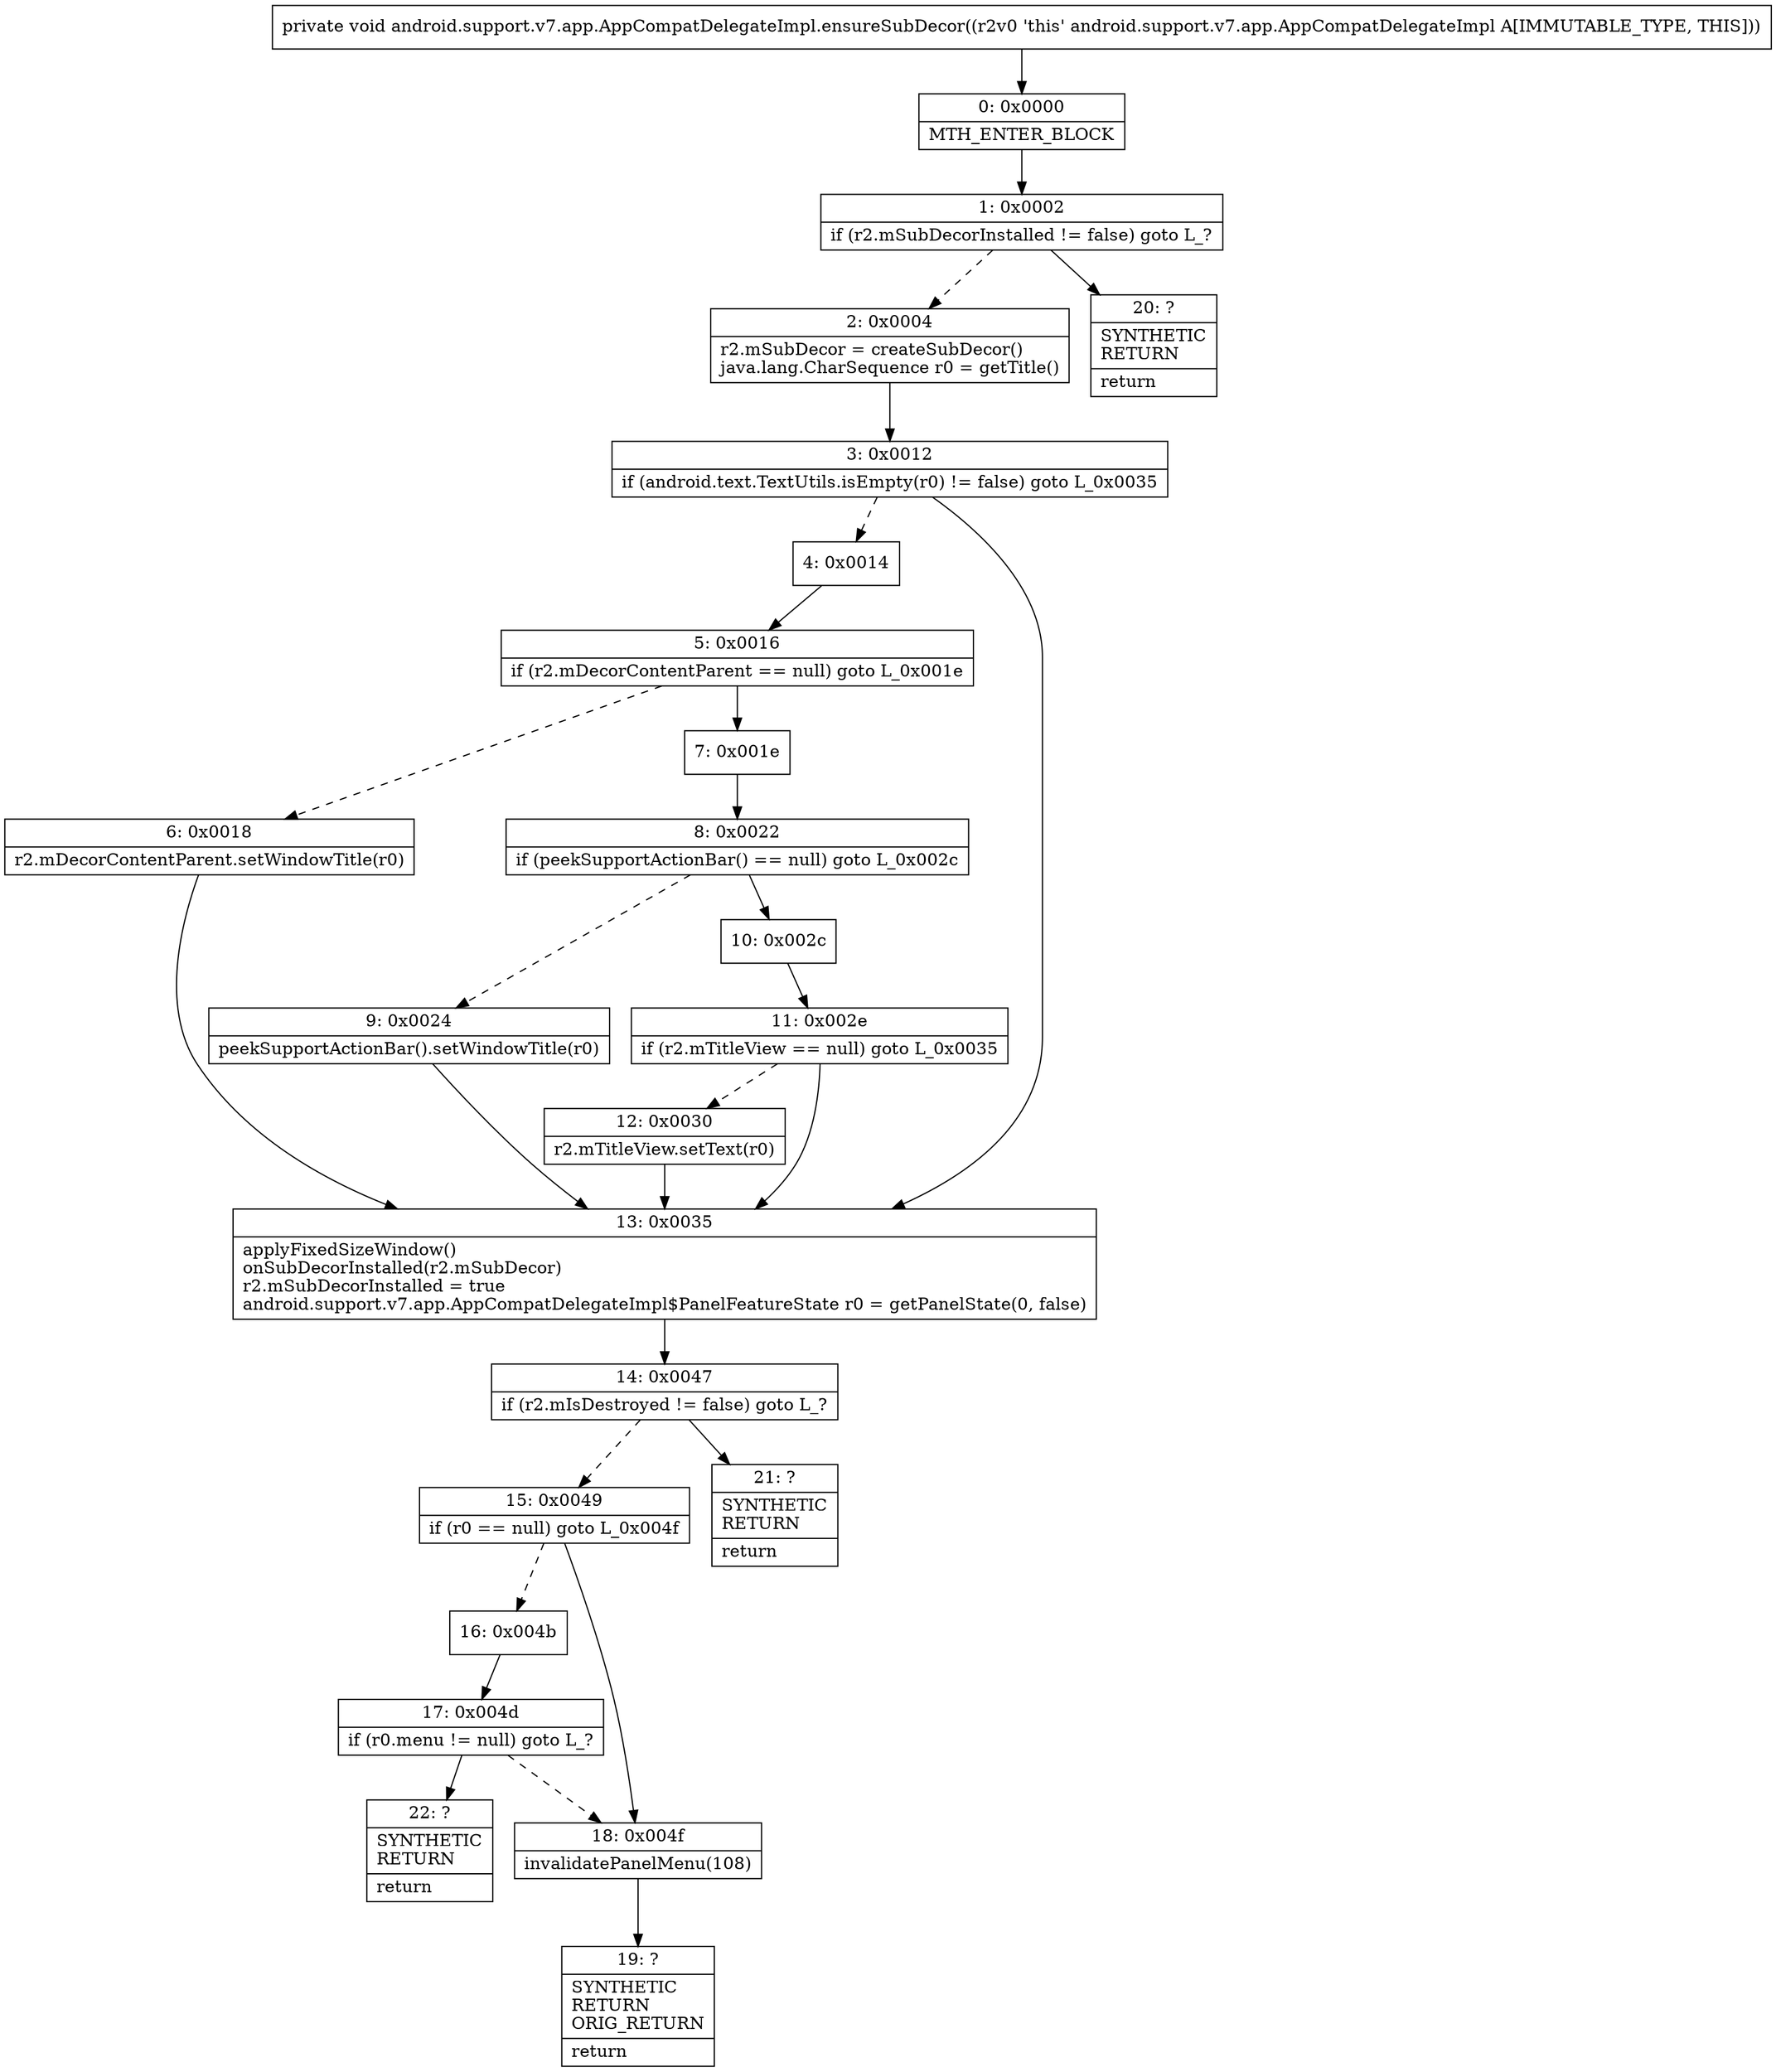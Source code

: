 digraph "CFG forandroid.support.v7.app.AppCompatDelegateImpl.ensureSubDecor()V" {
Node_0 [shape=record,label="{0\:\ 0x0000|MTH_ENTER_BLOCK\l}"];
Node_1 [shape=record,label="{1\:\ 0x0002|if (r2.mSubDecorInstalled != false) goto L_?\l}"];
Node_2 [shape=record,label="{2\:\ 0x0004|r2.mSubDecor = createSubDecor()\ljava.lang.CharSequence r0 = getTitle()\l}"];
Node_3 [shape=record,label="{3\:\ 0x0012|if (android.text.TextUtils.isEmpty(r0) != false) goto L_0x0035\l}"];
Node_4 [shape=record,label="{4\:\ 0x0014}"];
Node_5 [shape=record,label="{5\:\ 0x0016|if (r2.mDecorContentParent == null) goto L_0x001e\l}"];
Node_6 [shape=record,label="{6\:\ 0x0018|r2.mDecorContentParent.setWindowTitle(r0)\l}"];
Node_7 [shape=record,label="{7\:\ 0x001e}"];
Node_8 [shape=record,label="{8\:\ 0x0022|if (peekSupportActionBar() == null) goto L_0x002c\l}"];
Node_9 [shape=record,label="{9\:\ 0x0024|peekSupportActionBar().setWindowTitle(r0)\l}"];
Node_10 [shape=record,label="{10\:\ 0x002c}"];
Node_11 [shape=record,label="{11\:\ 0x002e|if (r2.mTitleView == null) goto L_0x0035\l}"];
Node_12 [shape=record,label="{12\:\ 0x0030|r2.mTitleView.setText(r0)\l}"];
Node_13 [shape=record,label="{13\:\ 0x0035|applyFixedSizeWindow()\lonSubDecorInstalled(r2.mSubDecor)\lr2.mSubDecorInstalled = true\landroid.support.v7.app.AppCompatDelegateImpl$PanelFeatureState r0 = getPanelState(0, false)\l}"];
Node_14 [shape=record,label="{14\:\ 0x0047|if (r2.mIsDestroyed != false) goto L_?\l}"];
Node_15 [shape=record,label="{15\:\ 0x0049|if (r0 == null) goto L_0x004f\l}"];
Node_16 [shape=record,label="{16\:\ 0x004b}"];
Node_17 [shape=record,label="{17\:\ 0x004d|if (r0.menu != null) goto L_?\l}"];
Node_18 [shape=record,label="{18\:\ 0x004f|invalidatePanelMenu(108)\l}"];
Node_19 [shape=record,label="{19\:\ ?|SYNTHETIC\lRETURN\lORIG_RETURN\l|return\l}"];
Node_20 [shape=record,label="{20\:\ ?|SYNTHETIC\lRETURN\l|return\l}"];
Node_21 [shape=record,label="{21\:\ ?|SYNTHETIC\lRETURN\l|return\l}"];
Node_22 [shape=record,label="{22\:\ ?|SYNTHETIC\lRETURN\l|return\l}"];
MethodNode[shape=record,label="{private void android.support.v7.app.AppCompatDelegateImpl.ensureSubDecor((r2v0 'this' android.support.v7.app.AppCompatDelegateImpl A[IMMUTABLE_TYPE, THIS])) }"];
MethodNode -> Node_0;
Node_0 -> Node_1;
Node_1 -> Node_2[style=dashed];
Node_1 -> Node_20;
Node_2 -> Node_3;
Node_3 -> Node_4[style=dashed];
Node_3 -> Node_13;
Node_4 -> Node_5;
Node_5 -> Node_6[style=dashed];
Node_5 -> Node_7;
Node_6 -> Node_13;
Node_7 -> Node_8;
Node_8 -> Node_9[style=dashed];
Node_8 -> Node_10;
Node_9 -> Node_13;
Node_10 -> Node_11;
Node_11 -> Node_12[style=dashed];
Node_11 -> Node_13;
Node_12 -> Node_13;
Node_13 -> Node_14;
Node_14 -> Node_15[style=dashed];
Node_14 -> Node_21;
Node_15 -> Node_16[style=dashed];
Node_15 -> Node_18;
Node_16 -> Node_17;
Node_17 -> Node_18[style=dashed];
Node_17 -> Node_22;
Node_18 -> Node_19;
}


